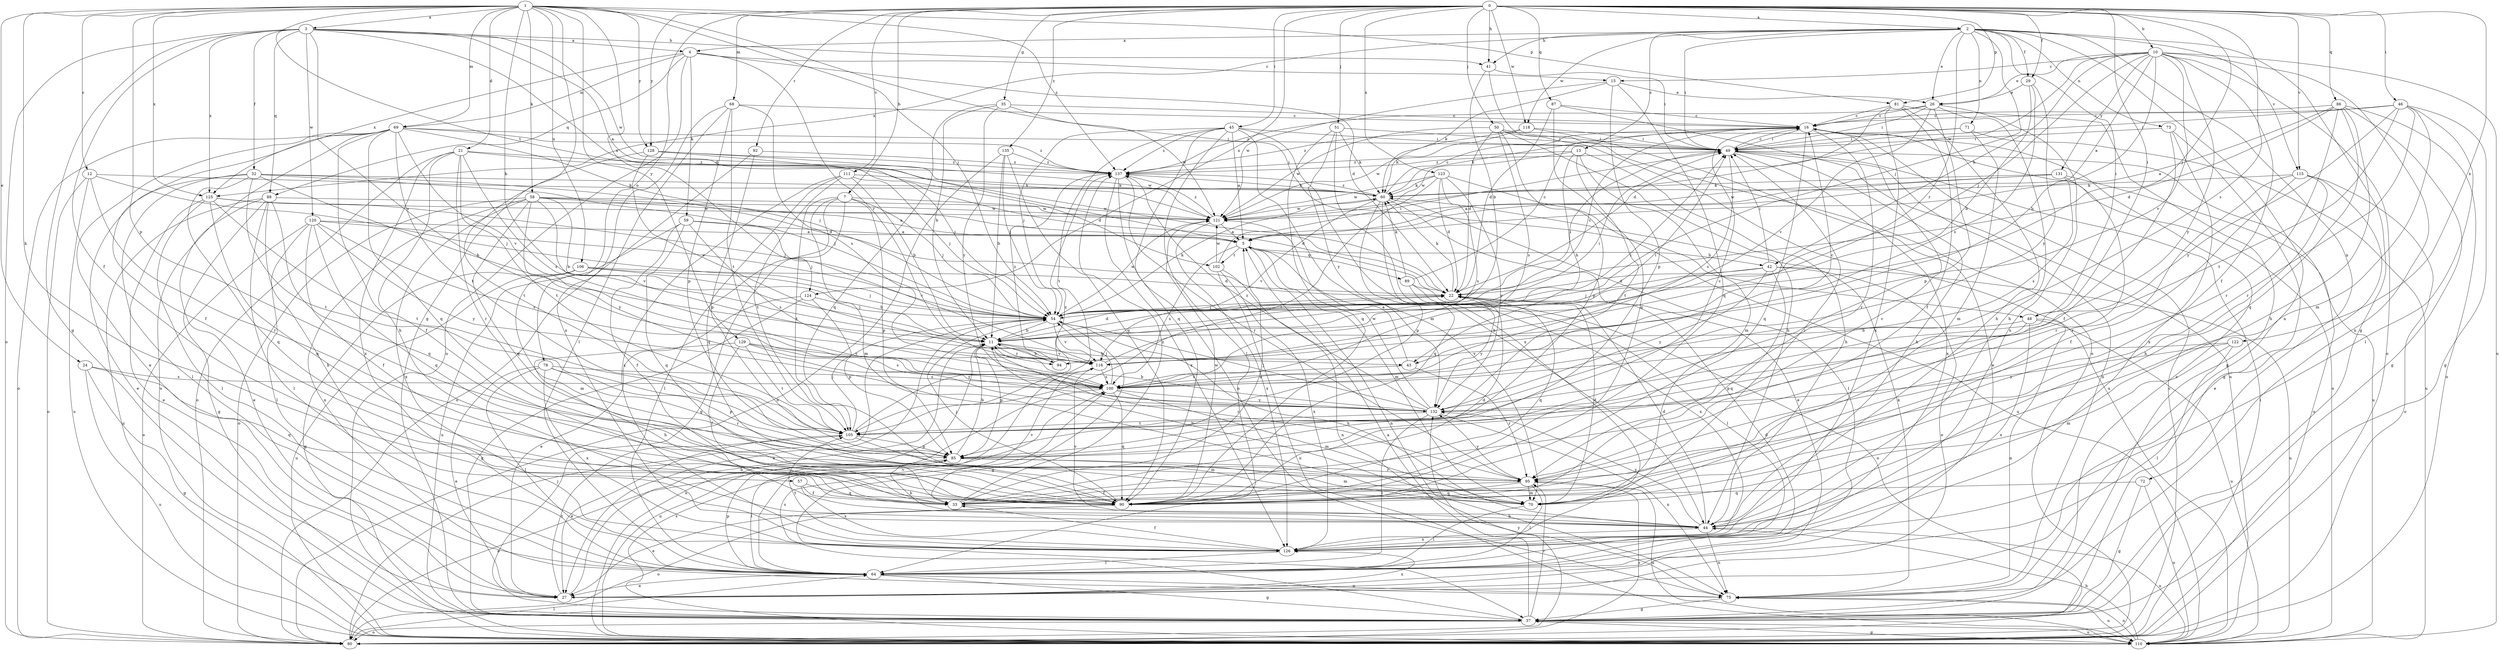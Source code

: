 strict digraph  {
0;
1;
2;
3;
4;
5;
7;
10;
11;
12;
13;
15;
16;
21;
22;
24;
26;
27;
29;
32;
33;
35;
37;
41;
42;
43;
44;
45;
46;
48;
49;
50;
51;
54;
57;
58;
59;
60;
64;
68;
69;
70;
71;
72;
73;
75;
78;
80;
81;
85;
86;
87;
88;
89;
90;
92;
94;
95;
100;
102;
105;
106;
110;
111;
115;
116;
118;
120;
121;
122;
123;
124;
125;
126;
128;
129;
131;
132;
135;
137;
0 -> 2  [label=a];
0 -> 7  [label=b];
0 -> 10  [label=b];
0 -> 29  [label=f];
0 -> 35  [label=g];
0 -> 41  [label=h];
0 -> 45  [label=i];
0 -> 46  [label=i];
0 -> 48  [label=i];
0 -> 50  [label=j];
0 -> 51  [label=j];
0 -> 54  [label=j];
0 -> 68  [label=m];
0 -> 78  [label=o];
0 -> 81  [label=p];
0 -> 86  [label=q];
0 -> 87  [label=q];
0 -> 92  [label=r];
0 -> 100  [label=s];
0 -> 111  [label=v];
0 -> 115  [label=v];
0 -> 118  [label=w];
0 -> 122  [label=x];
0 -> 123  [label=x];
0 -> 124  [label=x];
0 -> 128  [label=y];
0 -> 135  [label=z];
1 -> 3  [label=a];
1 -> 11  [label=b];
1 -> 12  [label=c];
1 -> 21  [label=d];
1 -> 24  [label=e];
1 -> 37  [label=g];
1 -> 48  [label=i];
1 -> 54  [label=j];
1 -> 57  [label=k];
1 -> 58  [label=k];
1 -> 69  [label=m];
1 -> 81  [label=p];
1 -> 85  [label=p];
1 -> 102  [label=t];
1 -> 106  [label=u];
1 -> 124  [label=x];
1 -> 125  [label=x];
1 -> 128  [label=y];
1 -> 129  [label=y];
1 -> 137  [label=z];
2 -> 4  [label=a];
2 -> 13  [label=c];
2 -> 26  [label=e];
2 -> 29  [label=f];
2 -> 37  [label=g];
2 -> 41  [label=h];
2 -> 48  [label=i];
2 -> 49  [label=i];
2 -> 54  [label=j];
2 -> 71  [label=n];
2 -> 72  [label=n];
2 -> 73  [label=n];
2 -> 75  [label=n];
2 -> 94  [label=r];
2 -> 115  [label=v];
2 -> 118  [label=w];
2 -> 125  [label=x];
3 -> 4  [label=a];
3 -> 5  [label=a];
3 -> 22  [label=d];
3 -> 32  [label=f];
3 -> 33  [label=f];
3 -> 37  [label=g];
3 -> 41  [label=h];
3 -> 80  [label=o];
3 -> 88  [label=q];
3 -> 100  [label=s];
3 -> 120  [label=w];
3 -> 121  [label=w];
3 -> 125  [label=x];
4 -> 15  [label=c];
4 -> 22  [label=d];
4 -> 59  [label=k];
4 -> 69  [label=m];
4 -> 88  [label=q];
4 -> 94  [label=r];
4 -> 110  [label=u];
4 -> 125  [label=x];
5 -> 42  [label=h];
5 -> 70  [label=m];
5 -> 75  [label=n];
5 -> 89  [label=q];
5 -> 100  [label=s];
5 -> 102  [label=t];
7 -> 37  [label=g];
7 -> 54  [label=j];
7 -> 64  [label=l];
7 -> 70  [label=m];
7 -> 85  [label=p];
7 -> 105  [label=t];
7 -> 121  [label=w];
10 -> 5  [label=a];
10 -> 15  [label=c];
10 -> 26  [label=e];
10 -> 33  [label=f];
10 -> 42  [label=h];
10 -> 43  [label=h];
10 -> 54  [label=j];
10 -> 75  [label=n];
10 -> 80  [label=o];
10 -> 110  [label=u];
10 -> 116  [label=v];
10 -> 121  [label=w];
10 -> 131  [label=y];
10 -> 132  [label=y];
11 -> 22  [label=d];
11 -> 43  [label=h];
11 -> 49  [label=i];
11 -> 85  [label=p];
11 -> 94  [label=r];
11 -> 95  [label=r];
11 -> 110  [label=u];
11 -> 116  [label=v];
12 -> 54  [label=j];
12 -> 60  [label=k];
12 -> 80  [label=o];
12 -> 95  [label=r];
12 -> 110  [label=u];
13 -> 43  [label=h];
13 -> 44  [label=h];
13 -> 70  [label=m];
13 -> 105  [label=t];
13 -> 121  [label=w];
13 -> 137  [label=z];
15 -> 26  [label=e];
15 -> 60  [label=k];
15 -> 85  [label=p];
15 -> 90  [label=q];
15 -> 121  [label=w];
16 -> 49  [label=i];
16 -> 60  [label=k];
16 -> 90  [label=q];
16 -> 95  [label=r];
16 -> 110  [label=u];
21 -> 22  [label=d];
21 -> 33  [label=f];
21 -> 80  [label=o];
21 -> 95  [label=r];
21 -> 100  [label=s];
21 -> 105  [label=t];
21 -> 126  [label=x];
21 -> 137  [label=z];
22 -> 54  [label=j];
22 -> 60  [label=k];
22 -> 90  [label=q];
22 -> 132  [label=y];
24 -> 37  [label=g];
24 -> 90  [label=q];
24 -> 100  [label=s];
24 -> 110  [label=u];
26 -> 16  [label=c];
26 -> 44  [label=h];
26 -> 49  [label=i];
26 -> 85  [label=p];
26 -> 116  [label=v];
26 -> 126  [label=x];
26 -> 137  [label=z];
27 -> 11  [label=b];
27 -> 105  [label=t];
27 -> 126  [label=x];
29 -> 11  [label=b];
29 -> 26  [label=e];
29 -> 100  [label=s];
29 -> 132  [label=y];
32 -> 11  [label=b];
32 -> 22  [label=d];
32 -> 27  [label=e];
32 -> 54  [label=j];
32 -> 60  [label=k];
32 -> 64  [label=l];
32 -> 90  [label=q];
32 -> 105  [label=t];
33 -> 5  [label=a];
33 -> 16  [label=c];
33 -> 44  [label=h];
33 -> 116  [label=v];
33 -> 137  [label=z];
35 -> 11  [label=b];
35 -> 16  [label=c];
35 -> 90  [label=q];
35 -> 121  [label=w];
35 -> 132  [label=y];
37 -> 5  [label=a];
37 -> 16  [label=c];
37 -> 80  [label=o];
37 -> 95  [label=r];
37 -> 100  [label=s];
37 -> 110  [label=u];
41 -> 11  [label=b];
41 -> 49  [label=i];
41 -> 80  [label=o];
42 -> 22  [label=d];
42 -> 27  [label=e];
42 -> 49  [label=i];
42 -> 54  [label=j];
42 -> 90  [label=q];
42 -> 110  [label=u];
42 -> 132  [label=y];
43 -> 5  [label=a];
43 -> 95  [label=r];
43 -> 100  [label=s];
44 -> 22  [label=d];
44 -> 75  [label=n];
44 -> 110  [label=u];
44 -> 116  [label=v];
44 -> 126  [label=x];
44 -> 132  [label=y];
45 -> 5  [label=a];
45 -> 44  [label=h];
45 -> 49  [label=i];
45 -> 54  [label=j];
45 -> 64  [label=l];
45 -> 70  [label=m];
45 -> 90  [label=q];
45 -> 105  [label=t];
45 -> 137  [label=z];
46 -> 16  [label=c];
46 -> 37  [label=g];
46 -> 49  [label=i];
46 -> 64  [label=l];
46 -> 70  [label=m];
46 -> 95  [label=r];
46 -> 105  [label=t];
46 -> 132  [label=y];
48 -> 11  [label=b];
48 -> 75  [label=n];
48 -> 85  [label=p];
48 -> 110  [label=u];
48 -> 126  [label=x];
49 -> 16  [label=c];
49 -> 44  [label=h];
49 -> 75  [label=n];
49 -> 100  [label=s];
49 -> 110  [label=u];
49 -> 126  [label=x];
49 -> 137  [label=z];
50 -> 22  [label=d];
50 -> 44  [label=h];
50 -> 49  [label=i];
50 -> 85  [label=p];
50 -> 100  [label=s];
50 -> 110  [label=u];
50 -> 121  [label=w];
51 -> 49  [label=i];
51 -> 60  [label=k];
51 -> 90  [label=q];
51 -> 126  [label=x];
51 -> 132  [label=y];
54 -> 11  [label=b];
54 -> 16  [label=c];
54 -> 27  [label=e];
54 -> 37  [label=g];
54 -> 44  [label=h];
54 -> 49  [label=i];
54 -> 60  [label=k];
54 -> 116  [label=v];
54 -> 121  [label=w];
57 -> 33  [label=f];
57 -> 90  [label=q];
57 -> 126  [label=x];
58 -> 5  [label=a];
58 -> 11  [label=b];
58 -> 22  [label=d];
58 -> 75  [label=n];
58 -> 80  [label=o];
58 -> 90  [label=q];
58 -> 116  [label=v];
58 -> 121  [label=w];
58 -> 126  [label=x];
58 -> 132  [label=y];
59 -> 5  [label=a];
59 -> 33  [label=f];
59 -> 90  [label=q];
59 -> 100  [label=s];
59 -> 110  [label=u];
59 -> 116  [label=v];
60 -> 16  [label=c];
60 -> 27  [label=e];
60 -> 64  [label=l];
60 -> 85  [label=p];
60 -> 90  [label=q];
60 -> 116  [label=v];
60 -> 121  [label=w];
60 -> 137  [label=z];
64 -> 22  [label=d];
64 -> 27  [label=e];
64 -> 37  [label=g];
64 -> 75  [label=n];
64 -> 85  [label=p];
64 -> 116  [label=v];
68 -> 16  [label=c];
68 -> 64  [label=l];
68 -> 85  [label=p];
68 -> 100  [label=s];
68 -> 105  [label=t];
68 -> 126  [label=x];
69 -> 27  [label=e];
69 -> 33  [label=f];
69 -> 44  [label=h];
69 -> 49  [label=i];
69 -> 54  [label=j];
69 -> 80  [label=o];
69 -> 90  [label=q];
69 -> 105  [label=t];
69 -> 110  [label=u];
69 -> 116  [label=v];
69 -> 137  [label=z];
70 -> 11  [label=b];
70 -> 22  [label=d];
70 -> 49  [label=i];
70 -> 64  [label=l];
71 -> 49  [label=i];
71 -> 70  [label=m];
71 -> 110  [label=u];
71 -> 137  [label=z];
72 -> 37  [label=g];
72 -> 90  [label=q];
72 -> 110  [label=u];
73 -> 33  [label=f];
73 -> 37  [label=g];
73 -> 49  [label=i];
73 -> 126  [label=x];
75 -> 37  [label=g];
75 -> 60  [label=k];
75 -> 110  [label=u];
78 -> 27  [label=e];
78 -> 64  [label=l];
78 -> 85  [label=p];
78 -> 95  [label=r];
78 -> 100  [label=s];
78 -> 126  [label=x];
80 -> 16  [label=c];
80 -> 49  [label=i];
80 -> 54  [label=j];
80 -> 64  [label=l];
80 -> 95  [label=r];
80 -> 132  [label=y];
81 -> 16  [label=c];
81 -> 22  [label=d];
81 -> 33  [label=f];
81 -> 37  [label=g];
81 -> 44  [label=h];
81 -> 126  [label=x];
85 -> 11  [label=b];
85 -> 44  [label=h];
85 -> 64  [label=l];
85 -> 70  [label=m];
85 -> 80  [label=o];
85 -> 95  [label=r];
86 -> 5  [label=a];
86 -> 16  [label=c];
86 -> 22  [label=d];
86 -> 37  [label=g];
86 -> 44  [label=h];
86 -> 80  [label=o];
86 -> 90  [label=q];
86 -> 95  [label=r];
87 -> 16  [label=c];
87 -> 22  [label=d];
87 -> 90  [label=q];
87 -> 110  [label=u];
88 -> 27  [label=e];
88 -> 37  [label=g];
88 -> 44  [label=h];
88 -> 64  [label=l];
88 -> 90  [label=q];
88 -> 110  [label=u];
88 -> 121  [label=w];
89 -> 16  [label=c];
89 -> 60  [label=k];
89 -> 64  [label=l];
89 -> 80  [label=o];
89 -> 126  [label=x];
90 -> 22  [label=d];
90 -> 27  [label=e];
90 -> 54  [label=j];
90 -> 80  [label=o];
90 -> 121  [label=w];
92 -> 80  [label=o];
92 -> 85  [label=p];
92 -> 137  [label=z];
94 -> 11  [label=b];
94 -> 49  [label=i];
94 -> 137  [label=z];
95 -> 33  [label=f];
95 -> 64  [label=l];
95 -> 70  [label=m];
95 -> 90  [label=q];
95 -> 110  [label=u];
95 -> 132  [label=y];
100 -> 16  [label=c];
100 -> 54  [label=j];
100 -> 70  [label=m];
100 -> 90  [label=q];
100 -> 110  [label=u];
100 -> 132  [label=y];
102 -> 49  [label=i];
102 -> 75  [label=n];
102 -> 110  [label=u];
102 -> 121  [label=w];
102 -> 126  [label=x];
105 -> 16  [label=c];
105 -> 27  [label=e];
105 -> 54  [label=j];
105 -> 70  [label=m];
105 -> 85  [label=p];
105 -> 137  [label=z];
106 -> 11  [label=b];
106 -> 22  [label=d];
106 -> 37  [label=g];
106 -> 54  [label=j];
106 -> 70  [label=m];
106 -> 110  [label=u];
110 -> 37  [label=g];
110 -> 44  [label=h];
110 -> 75  [label=n];
110 -> 100  [label=s];
111 -> 11  [label=b];
111 -> 54  [label=j];
111 -> 60  [label=k];
111 -> 90  [label=q];
111 -> 105  [label=t];
111 -> 126  [label=x];
115 -> 27  [label=e];
115 -> 33  [label=f];
115 -> 44  [label=h];
115 -> 60  [label=k];
115 -> 80  [label=o];
115 -> 95  [label=r];
116 -> 49  [label=i];
116 -> 100  [label=s];
118 -> 27  [label=e];
118 -> 49  [label=i];
118 -> 60  [label=k];
118 -> 121  [label=w];
120 -> 5  [label=a];
120 -> 33  [label=f];
120 -> 54  [label=j];
120 -> 64  [label=l];
120 -> 80  [label=o];
120 -> 90  [label=q];
120 -> 100  [label=s];
120 -> 132  [label=y];
121 -> 5  [label=a];
121 -> 126  [label=x];
121 -> 137  [label=z];
122 -> 64  [label=l];
122 -> 70  [label=m];
122 -> 116  [label=v];
122 -> 132  [label=y];
123 -> 22  [label=d];
123 -> 60  [label=k];
123 -> 100  [label=s];
123 -> 105  [label=t];
123 -> 110  [label=u];
123 -> 121  [label=w];
123 -> 132  [label=y];
124 -> 27  [label=e];
124 -> 37  [label=g];
124 -> 54  [label=j];
124 -> 85  [label=p];
125 -> 27  [label=e];
125 -> 54  [label=j];
125 -> 64  [label=l];
125 -> 90  [label=q];
125 -> 105  [label=t];
125 -> 121  [label=w];
126 -> 33  [label=f];
126 -> 64  [label=l];
126 -> 105  [label=t];
128 -> 54  [label=j];
128 -> 105  [label=t];
128 -> 116  [label=v];
128 -> 121  [label=w];
128 -> 137  [label=z];
129 -> 33  [label=f];
129 -> 44  [label=h];
129 -> 100  [label=s];
129 -> 105  [label=t];
129 -> 116  [label=v];
129 -> 132  [label=y];
131 -> 5  [label=a];
131 -> 60  [label=k];
131 -> 80  [label=o];
131 -> 95  [label=r];
131 -> 100  [label=s];
131 -> 121  [label=w];
132 -> 11  [label=b];
132 -> 54  [label=j];
132 -> 64  [label=l];
132 -> 75  [label=n];
132 -> 105  [label=t];
132 -> 121  [label=w];
132 -> 137  [label=z];
135 -> 11  [label=b];
135 -> 54  [label=j];
135 -> 80  [label=o];
135 -> 90  [label=q];
135 -> 137  [label=z];
137 -> 60  [label=k];
137 -> 75  [label=n];
137 -> 95  [label=r];
137 -> 126  [label=x];
}
